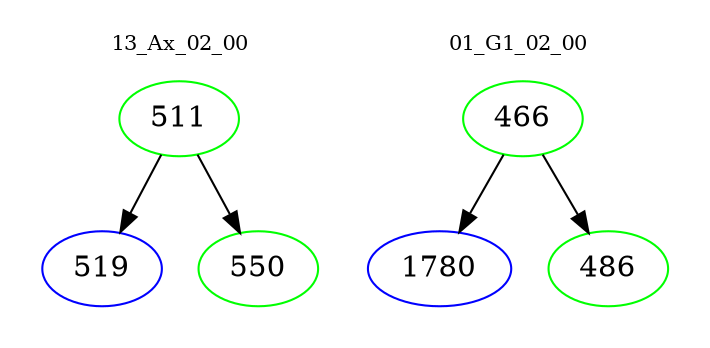 digraph{
subgraph cluster_0 {
color = white
label = "13_Ax_02_00";
fontsize=10;
T0_511 [label="511", color="green"]
T0_511 -> T0_519 [color="black"]
T0_519 [label="519", color="blue"]
T0_511 -> T0_550 [color="black"]
T0_550 [label="550", color="green"]
}
subgraph cluster_1 {
color = white
label = "01_G1_02_00";
fontsize=10;
T1_466 [label="466", color="green"]
T1_466 -> T1_1780 [color="black"]
T1_1780 [label="1780", color="blue"]
T1_466 -> T1_486 [color="black"]
T1_486 [label="486", color="green"]
}
}
